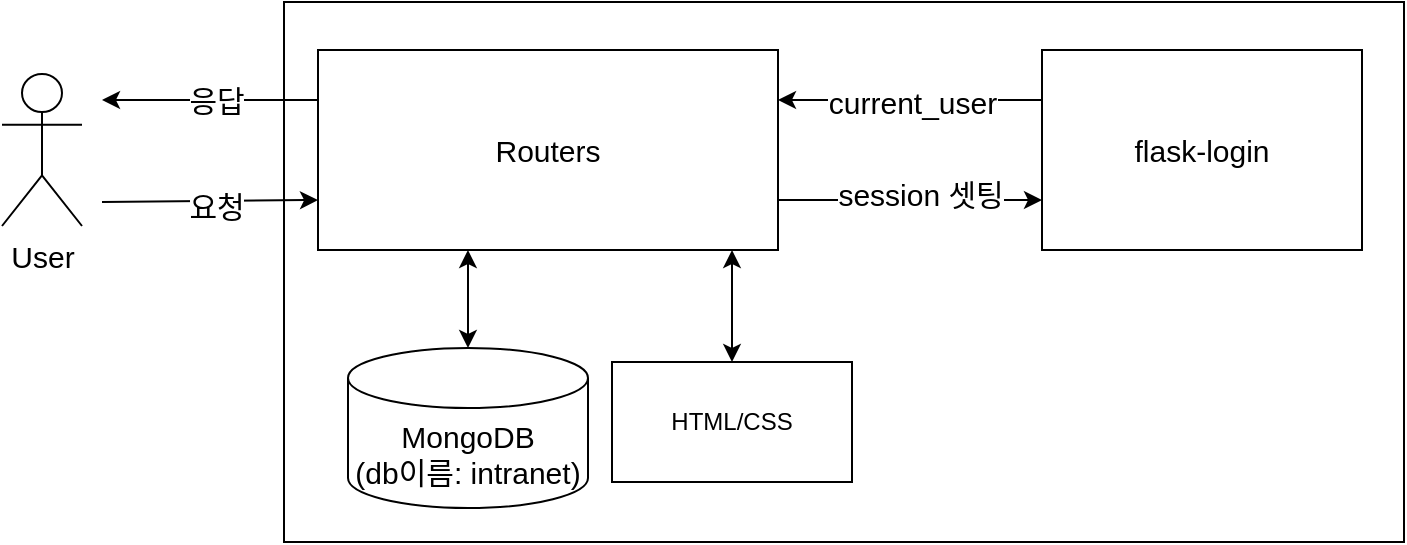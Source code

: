 <mxfile scale="1" border="0" version="27.0.9">
  <diagram name="페이지-1" id="A_F1Q1coU_FLtMc_YCA2">
    <mxGraphModel dx="1426" dy="849" grid="1" gridSize="10" guides="1" tooltips="1" connect="1" arrows="1" fold="1" page="1" pageScale="1" pageWidth="827" pageHeight="1169" math="0" shadow="0">
      <root>
        <mxCell id="0" />
        <mxCell id="1" parent="0" />
        <mxCell id="mE2ZjwSR8_UmPIu6pWZv-9" value="" style="rounded=0;whiteSpace=wrap;html=1;" parent="1" vertex="1">
          <mxGeometry x="271" y="610" width="560" height="270" as="geometry" />
        </mxCell>
        <mxCell id="mE2ZjwSR8_UmPIu6pWZv-6" style="edgeStyle=orthogonalEdgeStyle;rounded=0;orthogonalLoop=1;jettySize=auto;html=1;exitX=1;exitY=0.75;exitDx=0;exitDy=0;entryX=0;entryY=0.75;entryDx=0;entryDy=0;" parent="1" source="nRAU8he45h2o6bZThgQ3-9" target="nRAU8he45h2o6bZThgQ3-29" edge="1">
          <mxGeometry relative="1" as="geometry" />
        </mxCell>
        <mxCell id="mE2ZjwSR8_UmPIu6pWZv-8" value="session 셋팅" style="edgeLabel;html=1;align=center;verticalAlign=middle;resizable=0;points=[];fontSize=15;" parent="mE2ZjwSR8_UmPIu6pWZv-6" vertex="1" connectable="0">
          <mxGeometry x="0.076" y="3" relative="1" as="geometry">
            <mxPoint as="offset" />
          </mxGeometry>
        </mxCell>
        <mxCell id="mE2ZjwSR8_UmPIu6pWZv-14" style="edgeStyle=orthogonalEdgeStyle;rounded=0;orthogonalLoop=1;jettySize=auto;html=1;exitX=0;exitY=0.25;exitDx=0;exitDy=0;fontSize=15;" parent="1" source="nRAU8he45h2o6bZThgQ3-9" edge="1">
          <mxGeometry relative="1" as="geometry">
            <mxPoint x="180" y="659" as="targetPoint" />
          </mxGeometry>
        </mxCell>
        <mxCell id="mE2ZjwSR8_UmPIu6pWZv-16" value="응답" style="edgeLabel;html=1;align=center;verticalAlign=middle;resizable=0;points=[];fontSize=15;" parent="mE2ZjwSR8_UmPIu6pWZv-14" vertex="1" connectable="0">
          <mxGeometry x="-0.06" relative="1" as="geometry">
            <mxPoint as="offset" />
          </mxGeometry>
        </mxCell>
        <mxCell id="nRAU8he45h2o6bZThgQ3-9" value="Routers" style="rounded=0;whiteSpace=wrap;html=1;align=center;fontSize=15;" parent="1" vertex="1">
          <mxGeometry x="288" y="634" width="230" height="100" as="geometry" />
        </mxCell>
        <mxCell id="nRAU8he45h2o6bZThgQ3-14" value="MongoDB&lt;div&gt;(db이름: intranet)&lt;/div&gt;" style="shape=cylinder3;whiteSpace=wrap;html=1;boundedLbl=1;backgroundOutline=1;size=15;fontSize=15;" parent="1" vertex="1">
          <mxGeometry x="303" y="783" width="120" height="80" as="geometry" />
        </mxCell>
        <mxCell id="mE2ZjwSR8_UmPIu6pWZv-5" style="edgeStyle=orthogonalEdgeStyle;rounded=0;orthogonalLoop=1;jettySize=auto;html=1;exitX=0;exitY=0.25;exitDx=0;exitDy=0;entryX=1;entryY=0.25;entryDx=0;entryDy=0;" parent="1" source="nRAU8he45h2o6bZThgQ3-29" target="nRAU8he45h2o6bZThgQ3-9" edge="1">
          <mxGeometry relative="1" as="geometry" />
        </mxCell>
        <mxCell id="mE2ZjwSR8_UmPIu6pWZv-7" value="current_user" style="edgeLabel;html=1;align=center;verticalAlign=middle;resizable=0;points=[];fontSize=15;" parent="mE2ZjwSR8_UmPIu6pWZv-5" vertex="1" connectable="0">
          <mxGeometry x="-0.018" y="1" relative="1" as="geometry">
            <mxPoint as="offset" />
          </mxGeometry>
        </mxCell>
        <mxCell id="nRAU8he45h2o6bZThgQ3-29" value="&lt;div&gt;flask-login&lt;/div&gt;" style="rounded=0;whiteSpace=wrap;html=1;fontSize=15;" parent="1" vertex="1">
          <mxGeometry x="650" y="634" width="160" height="100" as="geometry" />
        </mxCell>
        <mxCell id="mE2ZjwSR8_UmPIu6pWZv-12" value="User" style="shape=umlActor;verticalLabelPosition=bottom;verticalAlign=top;html=1;outlineConnect=0;fontSize=15;" parent="1" vertex="1">
          <mxGeometry x="130" y="646" width="40" height="76" as="geometry" />
        </mxCell>
        <mxCell id="mE2ZjwSR8_UmPIu6pWZv-15" value="" style="endArrow=classic;html=1;rounded=0;entryX=0;entryY=0.75;entryDx=0;entryDy=0;" parent="1" target="nRAU8he45h2o6bZThgQ3-9" edge="1">
          <mxGeometry width="50" height="50" relative="1" as="geometry">
            <mxPoint x="180" y="710" as="sourcePoint" />
            <mxPoint x="370" y="670" as="targetPoint" />
          </mxGeometry>
        </mxCell>
        <mxCell id="mE2ZjwSR8_UmPIu6pWZv-17" value="&lt;font style=&quot;font-size: 15px;&quot;&gt;요청&lt;/font&gt;" style="edgeLabel;html=1;align=center;verticalAlign=middle;resizable=0;points=[];" parent="mE2ZjwSR8_UmPIu6pWZv-15" vertex="1" connectable="0">
          <mxGeometry x="0.055" y="-2" relative="1" as="geometry">
            <mxPoint as="offset" />
          </mxGeometry>
        </mxCell>
        <mxCell id="nTnHiQLe871eXeeTv9-K-1" value="HTML/CSS" style="rounded=0;whiteSpace=wrap;html=1;" parent="1" vertex="1">
          <mxGeometry x="435" y="790" width="120" height="60" as="geometry" />
        </mxCell>
        <mxCell id="nTnHiQLe871eXeeTv9-K-15" value="" style="endArrow=classic;startArrow=classic;html=1;rounded=0;entryX=0.5;entryY=0;entryDx=0;entryDy=0;exitX=0.9;exitY=1;exitDx=0;exitDy=0;exitPerimeter=0;" parent="1" source="nRAU8he45h2o6bZThgQ3-9" target="nTnHiQLe871eXeeTv9-K-1" edge="1">
          <mxGeometry width="50" height="50" relative="1" as="geometry">
            <mxPoint x="468" y="784" as="sourcePoint" />
            <mxPoint x="518" y="734" as="targetPoint" />
          </mxGeometry>
        </mxCell>
        <mxCell id="nTnHiQLe871eXeeTv9-K-16" value="" style="endArrow=classic;startArrow=classic;html=1;rounded=0;entryX=0.326;entryY=1;entryDx=0;entryDy=0;entryPerimeter=0;exitX=0.5;exitY=0;exitDx=0;exitDy=0;exitPerimeter=0;" parent="1" source="nRAU8he45h2o6bZThgQ3-14" target="nRAU8he45h2o6bZThgQ3-9" edge="1">
          <mxGeometry width="50" height="50" relative="1" as="geometry">
            <mxPoint x="360" y="783" as="sourcePoint" />
            <mxPoint x="410" y="733" as="targetPoint" />
          </mxGeometry>
        </mxCell>
      </root>
    </mxGraphModel>
  </diagram>
</mxfile>
